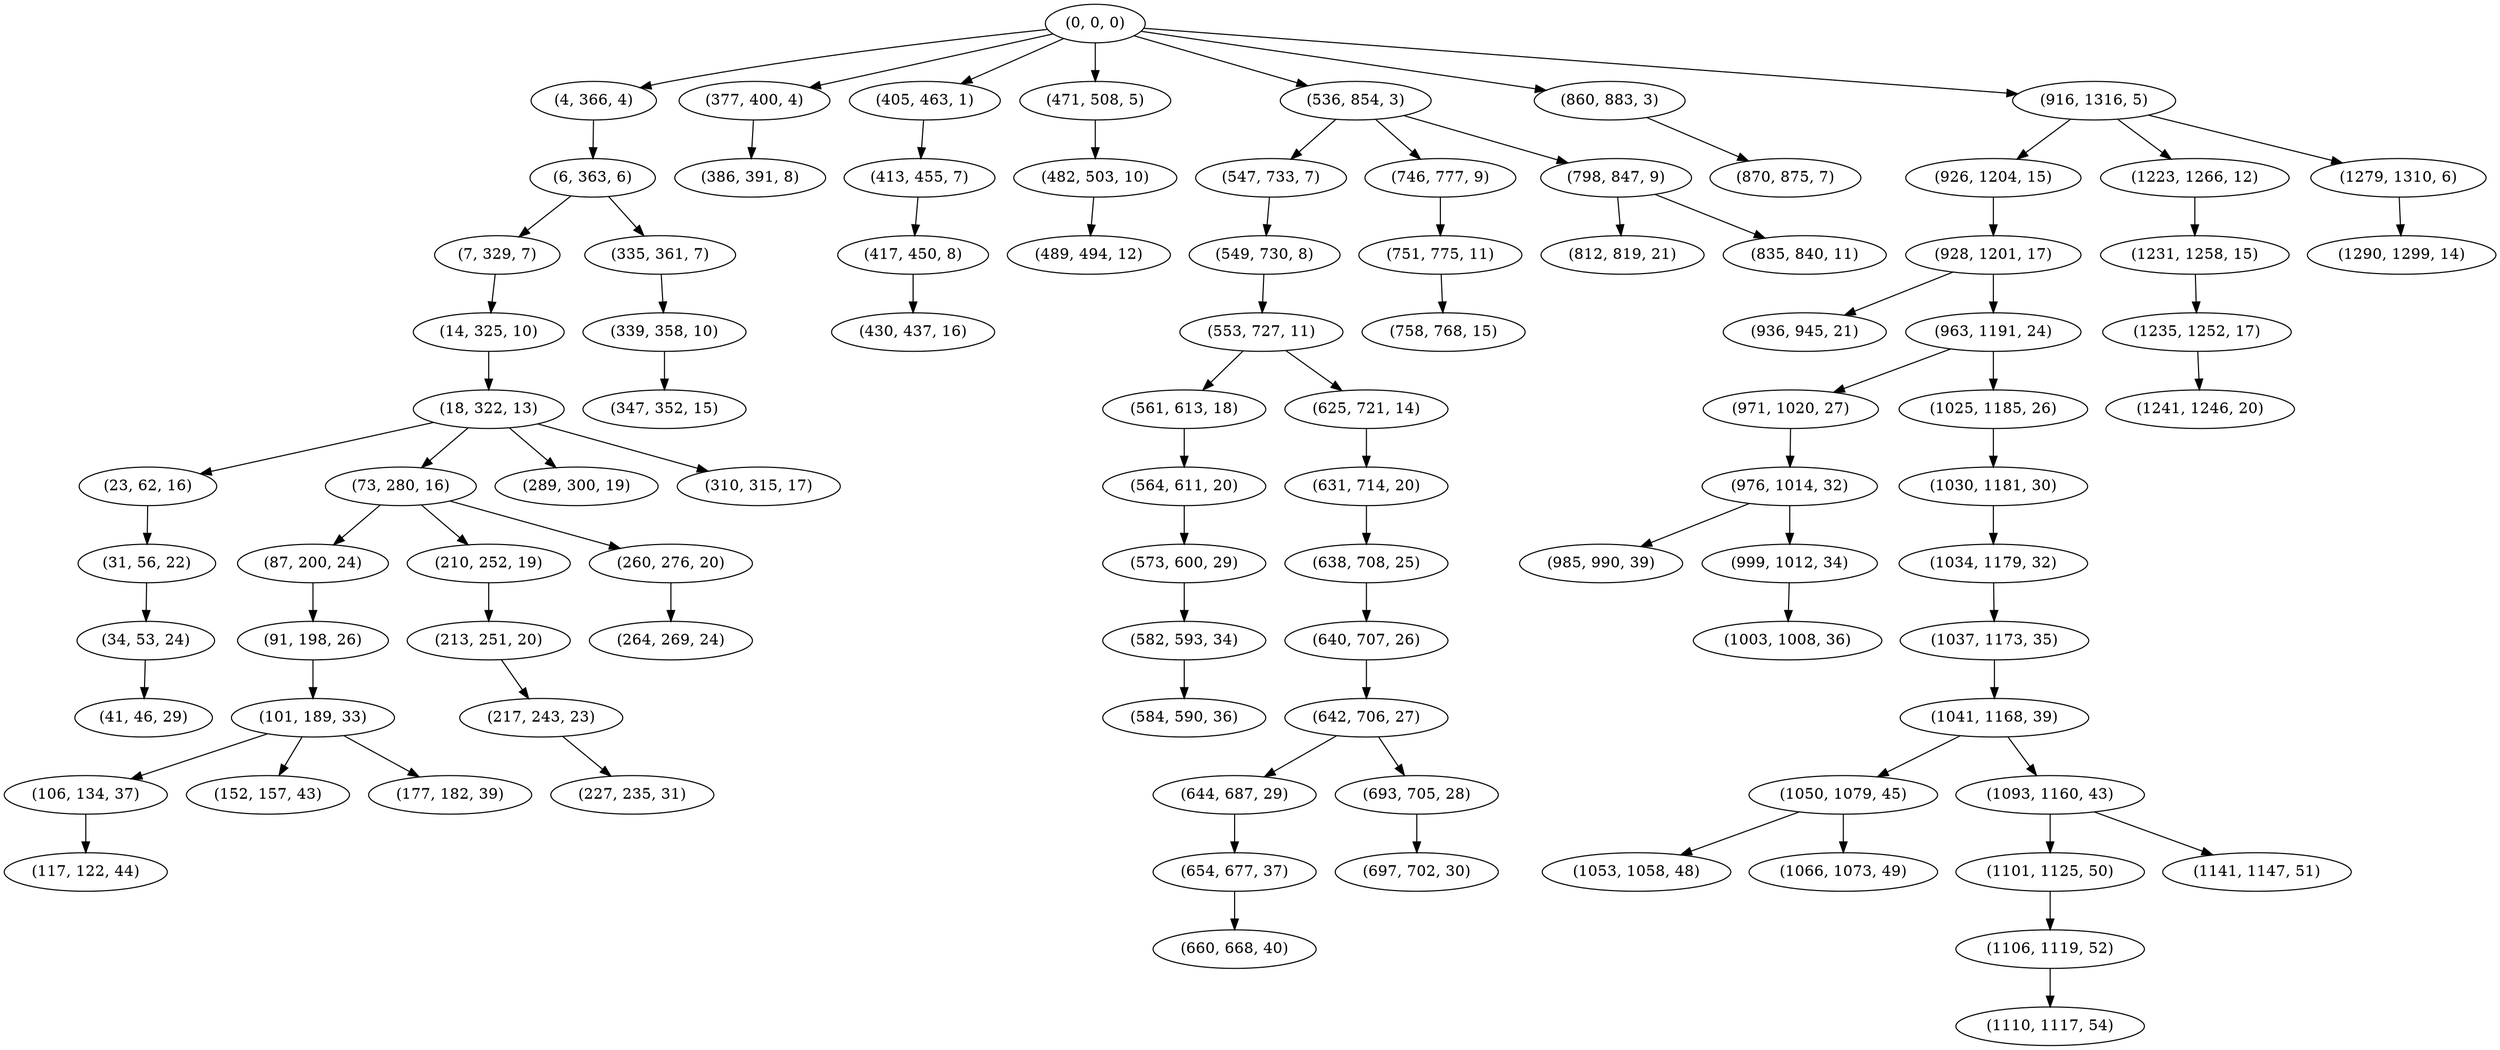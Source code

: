 digraph tree {
    "(0, 0, 0)";
    "(4, 366, 4)";
    "(6, 363, 6)";
    "(7, 329, 7)";
    "(14, 325, 10)";
    "(18, 322, 13)";
    "(23, 62, 16)";
    "(31, 56, 22)";
    "(34, 53, 24)";
    "(41, 46, 29)";
    "(73, 280, 16)";
    "(87, 200, 24)";
    "(91, 198, 26)";
    "(101, 189, 33)";
    "(106, 134, 37)";
    "(117, 122, 44)";
    "(152, 157, 43)";
    "(177, 182, 39)";
    "(210, 252, 19)";
    "(213, 251, 20)";
    "(217, 243, 23)";
    "(227, 235, 31)";
    "(260, 276, 20)";
    "(264, 269, 24)";
    "(289, 300, 19)";
    "(310, 315, 17)";
    "(335, 361, 7)";
    "(339, 358, 10)";
    "(347, 352, 15)";
    "(377, 400, 4)";
    "(386, 391, 8)";
    "(405, 463, 1)";
    "(413, 455, 7)";
    "(417, 450, 8)";
    "(430, 437, 16)";
    "(471, 508, 5)";
    "(482, 503, 10)";
    "(489, 494, 12)";
    "(536, 854, 3)";
    "(547, 733, 7)";
    "(549, 730, 8)";
    "(553, 727, 11)";
    "(561, 613, 18)";
    "(564, 611, 20)";
    "(573, 600, 29)";
    "(582, 593, 34)";
    "(584, 590, 36)";
    "(625, 721, 14)";
    "(631, 714, 20)";
    "(638, 708, 25)";
    "(640, 707, 26)";
    "(642, 706, 27)";
    "(644, 687, 29)";
    "(654, 677, 37)";
    "(660, 668, 40)";
    "(693, 705, 28)";
    "(697, 702, 30)";
    "(746, 777, 9)";
    "(751, 775, 11)";
    "(758, 768, 15)";
    "(798, 847, 9)";
    "(812, 819, 21)";
    "(835, 840, 11)";
    "(860, 883, 3)";
    "(870, 875, 7)";
    "(916, 1316, 5)";
    "(926, 1204, 15)";
    "(928, 1201, 17)";
    "(936, 945, 21)";
    "(963, 1191, 24)";
    "(971, 1020, 27)";
    "(976, 1014, 32)";
    "(985, 990, 39)";
    "(999, 1012, 34)";
    "(1003, 1008, 36)";
    "(1025, 1185, 26)";
    "(1030, 1181, 30)";
    "(1034, 1179, 32)";
    "(1037, 1173, 35)";
    "(1041, 1168, 39)";
    "(1050, 1079, 45)";
    "(1053, 1058, 48)";
    "(1066, 1073, 49)";
    "(1093, 1160, 43)";
    "(1101, 1125, 50)";
    "(1106, 1119, 52)";
    "(1110, 1117, 54)";
    "(1141, 1147, 51)";
    "(1223, 1266, 12)";
    "(1231, 1258, 15)";
    "(1235, 1252, 17)";
    "(1241, 1246, 20)";
    "(1279, 1310, 6)";
    "(1290, 1299, 14)";
    "(0, 0, 0)" -> "(4, 366, 4)";
    "(0, 0, 0)" -> "(377, 400, 4)";
    "(0, 0, 0)" -> "(405, 463, 1)";
    "(0, 0, 0)" -> "(471, 508, 5)";
    "(0, 0, 0)" -> "(536, 854, 3)";
    "(0, 0, 0)" -> "(860, 883, 3)";
    "(0, 0, 0)" -> "(916, 1316, 5)";
    "(4, 366, 4)" -> "(6, 363, 6)";
    "(6, 363, 6)" -> "(7, 329, 7)";
    "(6, 363, 6)" -> "(335, 361, 7)";
    "(7, 329, 7)" -> "(14, 325, 10)";
    "(14, 325, 10)" -> "(18, 322, 13)";
    "(18, 322, 13)" -> "(23, 62, 16)";
    "(18, 322, 13)" -> "(73, 280, 16)";
    "(18, 322, 13)" -> "(289, 300, 19)";
    "(18, 322, 13)" -> "(310, 315, 17)";
    "(23, 62, 16)" -> "(31, 56, 22)";
    "(31, 56, 22)" -> "(34, 53, 24)";
    "(34, 53, 24)" -> "(41, 46, 29)";
    "(73, 280, 16)" -> "(87, 200, 24)";
    "(73, 280, 16)" -> "(210, 252, 19)";
    "(73, 280, 16)" -> "(260, 276, 20)";
    "(87, 200, 24)" -> "(91, 198, 26)";
    "(91, 198, 26)" -> "(101, 189, 33)";
    "(101, 189, 33)" -> "(106, 134, 37)";
    "(101, 189, 33)" -> "(152, 157, 43)";
    "(101, 189, 33)" -> "(177, 182, 39)";
    "(106, 134, 37)" -> "(117, 122, 44)";
    "(210, 252, 19)" -> "(213, 251, 20)";
    "(213, 251, 20)" -> "(217, 243, 23)";
    "(217, 243, 23)" -> "(227, 235, 31)";
    "(260, 276, 20)" -> "(264, 269, 24)";
    "(335, 361, 7)" -> "(339, 358, 10)";
    "(339, 358, 10)" -> "(347, 352, 15)";
    "(377, 400, 4)" -> "(386, 391, 8)";
    "(405, 463, 1)" -> "(413, 455, 7)";
    "(413, 455, 7)" -> "(417, 450, 8)";
    "(417, 450, 8)" -> "(430, 437, 16)";
    "(471, 508, 5)" -> "(482, 503, 10)";
    "(482, 503, 10)" -> "(489, 494, 12)";
    "(536, 854, 3)" -> "(547, 733, 7)";
    "(536, 854, 3)" -> "(746, 777, 9)";
    "(536, 854, 3)" -> "(798, 847, 9)";
    "(547, 733, 7)" -> "(549, 730, 8)";
    "(549, 730, 8)" -> "(553, 727, 11)";
    "(553, 727, 11)" -> "(561, 613, 18)";
    "(553, 727, 11)" -> "(625, 721, 14)";
    "(561, 613, 18)" -> "(564, 611, 20)";
    "(564, 611, 20)" -> "(573, 600, 29)";
    "(573, 600, 29)" -> "(582, 593, 34)";
    "(582, 593, 34)" -> "(584, 590, 36)";
    "(625, 721, 14)" -> "(631, 714, 20)";
    "(631, 714, 20)" -> "(638, 708, 25)";
    "(638, 708, 25)" -> "(640, 707, 26)";
    "(640, 707, 26)" -> "(642, 706, 27)";
    "(642, 706, 27)" -> "(644, 687, 29)";
    "(642, 706, 27)" -> "(693, 705, 28)";
    "(644, 687, 29)" -> "(654, 677, 37)";
    "(654, 677, 37)" -> "(660, 668, 40)";
    "(693, 705, 28)" -> "(697, 702, 30)";
    "(746, 777, 9)" -> "(751, 775, 11)";
    "(751, 775, 11)" -> "(758, 768, 15)";
    "(798, 847, 9)" -> "(812, 819, 21)";
    "(798, 847, 9)" -> "(835, 840, 11)";
    "(860, 883, 3)" -> "(870, 875, 7)";
    "(916, 1316, 5)" -> "(926, 1204, 15)";
    "(916, 1316, 5)" -> "(1223, 1266, 12)";
    "(916, 1316, 5)" -> "(1279, 1310, 6)";
    "(926, 1204, 15)" -> "(928, 1201, 17)";
    "(928, 1201, 17)" -> "(936, 945, 21)";
    "(928, 1201, 17)" -> "(963, 1191, 24)";
    "(963, 1191, 24)" -> "(971, 1020, 27)";
    "(963, 1191, 24)" -> "(1025, 1185, 26)";
    "(971, 1020, 27)" -> "(976, 1014, 32)";
    "(976, 1014, 32)" -> "(985, 990, 39)";
    "(976, 1014, 32)" -> "(999, 1012, 34)";
    "(999, 1012, 34)" -> "(1003, 1008, 36)";
    "(1025, 1185, 26)" -> "(1030, 1181, 30)";
    "(1030, 1181, 30)" -> "(1034, 1179, 32)";
    "(1034, 1179, 32)" -> "(1037, 1173, 35)";
    "(1037, 1173, 35)" -> "(1041, 1168, 39)";
    "(1041, 1168, 39)" -> "(1050, 1079, 45)";
    "(1041, 1168, 39)" -> "(1093, 1160, 43)";
    "(1050, 1079, 45)" -> "(1053, 1058, 48)";
    "(1050, 1079, 45)" -> "(1066, 1073, 49)";
    "(1093, 1160, 43)" -> "(1101, 1125, 50)";
    "(1093, 1160, 43)" -> "(1141, 1147, 51)";
    "(1101, 1125, 50)" -> "(1106, 1119, 52)";
    "(1106, 1119, 52)" -> "(1110, 1117, 54)";
    "(1223, 1266, 12)" -> "(1231, 1258, 15)";
    "(1231, 1258, 15)" -> "(1235, 1252, 17)";
    "(1235, 1252, 17)" -> "(1241, 1246, 20)";
    "(1279, 1310, 6)" -> "(1290, 1299, 14)";
}
